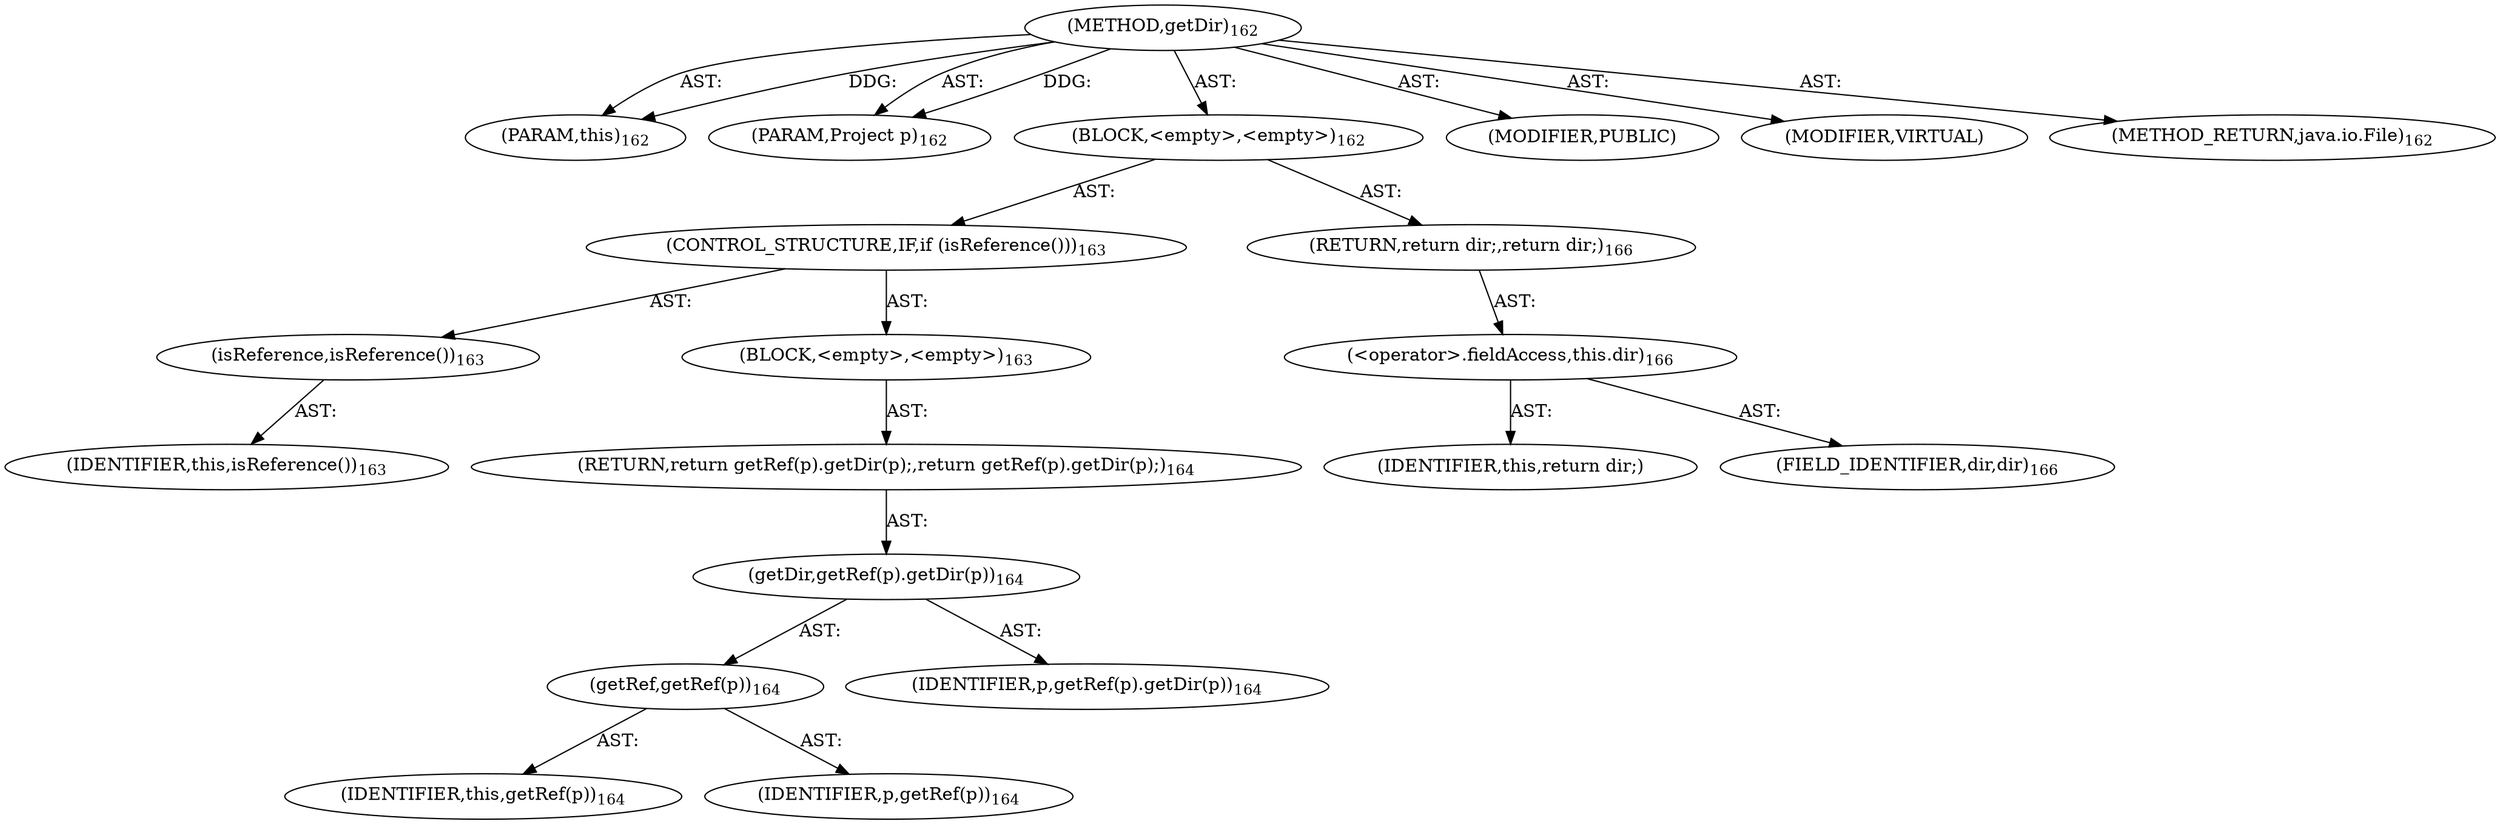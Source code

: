 digraph "getDir" {  
"111669149700" [label = <(METHOD,getDir)<SUB>162</SUB>> ]
"115964116994" [label = <(PARAM,this)<SUB>162</SUB>> ]
"115964117045" [label = <(PARAM,Project p)<SUB>162</SUB>> ]
"25769803784" [label = <(BLOCK,&lt;empty&gt;,&lt;empty&gt;)<SUB>162</SUB>> ]
"47244640260" [label = <(CONTROL_STRUCTURE,IF,if (isReference()))<SUB>163</SUB>> ]
"30064771162" [label = <(isReference,isReference())<SUB>163</SUB>> ]
"68719476743" [label = <(IDENTIFIER,this,isReference())<SUB>163</SUB>> ]
"25769803785" [label = <(BLOCK,&lt;empty&gt;,&lt;empty&gt;)<SUB>163</SUB>> ]
"146028888064" [label = <(RETURN,return getRef(p).getDir(p);,return getRef(p).getDir(p);)<SUB>164</SUB>> ]
"30064771163" [label = <(getDir,getRef(p).getDir(p))<SUB>164</SUB>> ]
"30064771164" [label = <(getRef,getRef(p))<SUB>164</SUB>> ]
"68719476744" [label = <(IDENTIFIER,this,getRef(p))<SUB>164</SUB>> ]
"68719476885" [label = <(IDENTIFIER,p,getRef(p))<SUB>164</SUB>> ]
"68719476886" [label = <(IDENTIFIER,p,getRef(p).getDir(p))<SUB>164</SUB>> ]
"146028888065" [label = <(RETURN,return dir;,return dir;)<SUB>166</SUB>> ]
"30064771165" [label = <(&lt;operator&gt;.fieldAccess,this.dir)<SUB>166</SUB>> ]
"68719476887" [label = <(IDENTIFIER,this,return dir;)> ]
"55834574885" [label = <(FIELD_IDENTIFIER,dir,dir)<SUB>166</SUB>> ]
"133143986191" [label = <(MODIFIER,PUBLIC)> ]
"133143986192" [label = <(MODIFIER,VIRTUAL)> ]
"128849018884" [label = <(METHOD_RETURN,java.io.File)<SUB>162</SUB>> ]
  "111669149700" -> "115964116994"  [ label = "AST: "] 
  "111669149700" -> "115964117045"  [ label = "AST: "] 
  "111669149700" -> "25769803784"  [ label = "AST: "] 
  "111669149700" -> "133143986191"  [ label = "AST: "] 
  "111669149700" -> "133143986192"  [ label = "AST: "] 
  "111669149700" -> "128849018884"  [ label = "AST: "] 
  "25769803784" -> "47244640260"  [ label = "AST: "] 
  "25769803784" -> "146028888065"  [ label = "AST: "] 
  "47244640260" -> "30064771162"  [ label = "AST: "] 
  "47244640260" -> "25769803785"  [ label = "AST: "] 
  "30064771162" -> "68719476743"  [ label = "AST: "] 
  "25769803785" -> "146028888064"  [ label = "AST: "] 
  "146028888064" -> "30064771163"  [ label = "AST: "] 
  "30064771163" -> "30064771164"  [ label = "AST: "] 
  "30064771163" -> "68719476886"  [ label = "AST: "] 
  "30064771164" -> "68719476744"  [ label = "AST: "] 
  "30064771164" -> "68719476885"  [ label = "AST: "] 
  "146028888065" -> "30064771165"  [ label = "AST: "] 
  "30064771165" -> "68719476887"  [ label = "AST: "] 
  "30064771165" -> "55834574885"  [ label = "AST: "] 
  "111669149700" -> "115964116994"  [ label = "DDG: "] 
  "111669149700" -> "115964117045"  [ label = "DDG: "] 
}
